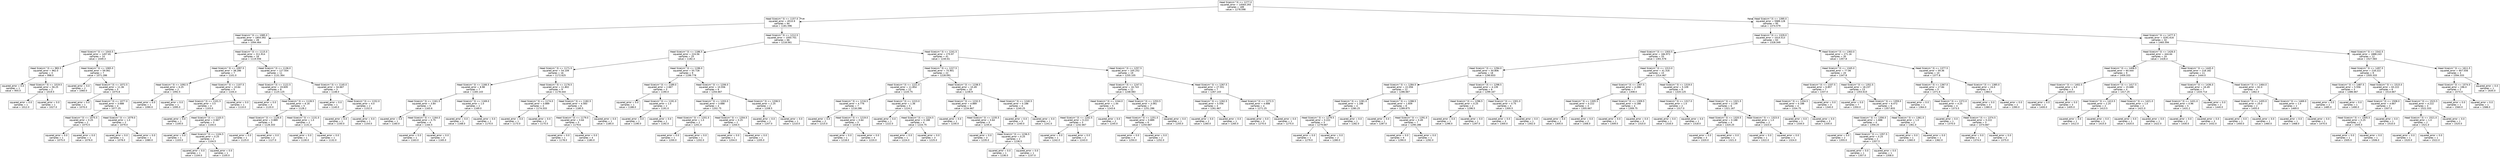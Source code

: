digraph Tree {
node [shape=box, fontname="helvetica"] ;
edge [fontname="helvetica"] ;
0 [label="Head Size(cm^3) <= 1277.0\nsquared_error = 14564.293\nsamples = 189\nvalue = 1278.598"] ;
1 [label="Head Size(cm^3) <= 1157.0\nsquared_error = 4510.9\nsamples = 94\nvalue = 1181.596"] ;
0 -> 1 [labeldistance=2.5, labelangle=45, headlabel="True"] ;
2 [label="Head Size(cm^3) <= 1085.0\nsquared_error = 1854.392\nsamples = 28\nvalue = 1094.464"] ;
1 -> 2 ;
3 [label="Head Size(cm^3) <= 1043.5\nsquared_error = 1457.81\nsamples = 10\nvalue = 1049.3"] ;
2 -> 3 ;
4 [label="Head Size(cm^3) <= 983.5\nsquared_error = 962.0\nsamples = 3\nvalue = 998.0"] ;
3 -> 4 ;
5 [label="squared_error = 0.0\nsamples = 1\nvalue = 955.0"] ;
4 -> 5 ;
6 [label="Head Size(cm^3) <= 1019.5\nsquared_error = 56.25\nsamples = 2\nvalue = 1019.5"] ;
4 -> 6 ;
7 [label="squared_error = 0.0\nsamples = 1\nvalue = 1012.0"] ;
6 -> 7 ;
8 [label="squared_error = 0.0\nsamples = 1\nvalue = 1027.0"] ;
6 -> 8 ;
9 [label="Head Size(cm^3) <= 1065.0\nsquared_error = 59.061\nsamples = 7\nvalue = 1071.286"] ;
3 -> 9 ;
10 [label="squared_error = 0.0\nsamples = 2\nvalue = 1060.0"] ;
9 -> 10 ;
11 [label="Head Size(cm^3) <= 1072.5\nsquared_error = 11.36\nsamples = 5\nvalue = 1075.8"] ;
9 -> 11 ;
12 [label="squared_error = 0.0\nsamples = 1\nvalue = 1070.0"] ;
11 -> 12 ;
13 [label="Head Size(cm^3) <= 1077.0\nsquared_error = 3.688\nsamples = 4\nvalue = 1077.25"] ;
11 -> 13 ;
14 [label="Head Size(cm^3) <= 1075.5\nsquared_error = 0.25\nsamples = 2\nvalue = 1075.5"] ;
13 -> 14 ;
15 [label="squared_error = 0.0\nsamples = 1\nvalue = 1075.0"] ;
14 -> 15 ;
16 [label="squared_error = 0.0\nsamples = 1\nvalue = 1076.0"] ;
14 -> 16 ;
17 [label="Head Size(cm^3) <= 1079.0\nsquared_error = 1.0\nsamples = 2\nvalue = 1079.0"] ;
13 -> 17 ;
18 [label="squared_error = 0.0\nsamples = 1\nvalue = 1078.0"] ;
17 -> 18 ;
19 [label="squared_error = 0.0\nsamples = 1\nvalue = 1080.0"] ;
17 -> 19 ;
20 [label="Head Size(cm^3) <= 1115.0\nsquared_error = 311.914\nsamples = 18\nvalue = 1119.556"] ;
2 -> 20 ;
21 [label="Head Size(cm^3) <= 1097.5\nsquared_error = 38.286\nsamples = 7\nvalue = 1101.0"] ;
20 -> 21 ;
22 [label="Head Size(cm^3) <= 1092.5\nsquared_error = 6.25\nsamples = 2\nvalue = 1092.5"] ;
21 -> 22 ;
23 [label="squared_error = 0.0\nsamples = 1\nvalue = 1090.0"] ;
22 -> 23 ;
24 [label="squared_error = 0.0\nsamples = 1\nvalue = 1095.0"] ;
22 -> 24 ;
25 [label="Head Size(cm^3) <= 1107.5\nsquared_error = 10.64\nsamples = 5\nvalue = 1104.4"] ;
21 -> 25 ;
26 [label="Head Size(cm^3) <= 1101.5\nsquared_error = 3.5\nsamples = 4\nvalue = 1103.0"] ;
25 -> 26 ;
27 [label="squared_error = 0.0\nsamples = 1\nvalue = 1100.0"] ;
26 -> 27 ;
28 [label="Head Size(cm^3) <= 1103.5\nsquared_error = 0.667\nsamples = 3\nvalue = 1104.0"] ;
26 -> 28 ;
29 [label="squared_error = 0.0\nsamples = 1\nvalue = 1103.0"] ;
28 -> 29 ;
30 [label="Head Size(cm^3) <= 1104.5\nsquared_error = 0.25\nsamples = 2\nvalue = 1104.5"] ;
28 -> 30 ;
31 [label="squared_error = 0.0\nsamples = 1\nvalue = 1104.0"] ;
30 -> 31 ;
32 [label="squared_error = 0.0\nsamples = 1\nvalue = 1105.0"] ;
30 -> 32 ;
33 [label="squared_error = 0.0\nsamples = 1\nvalue = 1110.0"] ;
25 -> 33 ;
34 [label="Head Size(cm^3) <= 1136.0\nsquared_error = 127.504\nsamples = 11\nvalue = 1131.364"] ;
20 -> 34 ;
35 [label="Head Size(cm^3) <= 1122.5\nsquared_error = 19.609\nsamples = 8\nvalue = 1125.125"] ;
34 -> 35 ;
36 [label="squared_error = 0.0\nsamples = 3\nvalue = 1120.0"] ;
35 -> 36 ;
37 [label="Head Size(cm^3) <= 1128.5\nsquared_error = 6.16\nsamples = 5\nvalue = 1128.2"] ;
35 -> 37 ;
38 [label="Head Size(cm^3) <= 1126.0\nsquared_error = 0.889\nsamples = 3\nvalue = 1126.333"] ;
37 -> 38 ;
39 [label="squared_error = 0.0\nsamples = 1\nvalue = 1125.0"] ;
38 -> 39 ;
40 [label="squared_error = 0.0\nsamples = 2\nvalue = 1127.0"] ;
38 -> 40 ;
41 [label="Head Size(cm^3) <= 1131.0\nsquared_error = 1.0\nsamples = 2\nvalue = 1131.0"] ;
37 -> 41 ;
42 [label="squared_error = 0.0\nsamples = 1\nvalue = 1130.0"] ;
41 -> 42 ;
43 [label="squared_error = 0.0\nsamples = 1\nvalue = 1132.0"] ;
41 -> 43 ;
44 [label="Head Size(cm^3) <= 1145.0\nsquared_error = 34.667\nsamples = 3\nvalue = 1148.0"] ;
34 -> 44 ;
45 [label="squared_error = 0.0\nsamples = 1\nvalue = 1140.0"] ;
44 -> 45 ;
46 [label="Head Size(cm^3) <= 1152.0\nsquared_error = 4.0\nsamples = 2\nvalue = 1152.0"] ;
44 -> 46 ;
47 [label="squared_error = 0.0\nsamples = 1\nvalue = 1150.0"] ;
46 -> 47 ;
48 [label="squared_error = 0.0\nsamples = 1\nvalue = 1154.0"] ;
46 -> 48 ;
49 [label="Head Size(cm^3) <= 1212.5\nsquared_error = 1050.701\nsamples = 66\nvalue = 1218.561"] ;
1 -> 49 ;
50 [label="Head Size(cm^3) <= 1186.5\nsquared_error = 224.56\nsamples = 25\nvalue = 1182.4"] ;
49 -> 50 ;
51 [label="Head Size(cm^3) <= 1171.5\nsquared_error = 54.109\nsamples = 16\nvalue = 1172.625"] ;
50 -> 51 ;
52 [label="Head Size(cm^3) <= 1166.5\nsquared_error = 8.98\nsamples = 7\nvalue = 1165.143"] ;
51 -> 52 ;
53 [label="Head Size(cm^3) <= 1161.5\nsquared_error = 3.84\nsamples = 5\nvalue = 1163.6"] ;
52 -> 53 ;
54 [label="squared_error = 0.0\nsamples = 1\nvalue = 1160.0"] ;
53 -> 54 ;
55 [label="Head Size(cm^3) <= 1164.0\nsquared_error = 0.75\nsamples = 4\nvalue = 1164.5"] ;
53 -> 55 ;
56 [label="squared_error = 0.0\nsamples = 1\nvalue = 1163.0"] ;
55 -> 56 ;
57 [label="squared_error = 0.0\nsamples = 3\nvalue = 1165.0"] ;
55 -> 57 ;
58 [label="Head Size(cm^3) <= 1169.0\nsquared_error = 1.0\nsamples = 2\nvalue = 1169.0"] ;
52 -> 58 ;
59 [label="squared_error = 0.0\nsamples = 1\nvalue = 1168.0"] ;
58 -> 59 ;
60 [label="squared_error = 0.0\nsamples = 1\nvalue = 1170.0"] ;
58 -> 60 ;
61 [label="Head Size(cm^3) <= 1176.5\nsquared_error = 11.802\nsamples = 9\nvalue = 1178.444"] ;
51 -> 61 ;
62 [label="Head Size(cm^3) <= 1174.0\nsquared_error = 0.889\nsamples = 3\nvalue = 1174.333"] ;
61 -> 62 ;
63 [label="squared_error = 0.0\nsamples = 1\nvalue = 1173.0"] ;
62 -> 63 ;
64 [label="squared_error = 0.0\nsamples = 2\nvalue = 1175.0"] ;
62 -> 64 ;
65 [label="Head Size(cm^3) <= 1182.5\nsquared_error = 4.583\nsamples = 6\nvalue = 1180.5"] ;
61 -> 65 ;
66 [label="Head Size(cm^3) <= 1179.0\nsquared_error = 0.64\nsamples = 5\nvalue = 1179.6"] ;
65 -> 66 ;
67 [label="squared_error = 0.0\nsamples = 1\nvalue = 1178.0"] ;
66 -> 67 ;
68 [label="squared_error = 0.0\nsamples = 4\nvalue = 1180.0"] ;
66 -> 68 ;
69 [label="squared_error = 0.0\nsamples = 1\nvalue = 1185.0"] ;
65 -> 69 ;
70 [label="Head Size(cm^3) <= 1196.0\nsquared_error = 55.728\nsamples = 9\nvalue = 1199.778"] ;
50 -> 70 ;
71 [label="Head Size(cm^3) <= 1189.0\nsquared_error = 2.667\nsamples = 3\nvalue = 1190.0"] ;
70 -> 71 ;
72 [label="squared_error = 0.0\nsamples = 1\nvalue = 1188.0"] ;
71 -> 72 ;
73 [label="Head Size(cm^3) <= 1191.0\nsquared_error = 1.0\nsamples = 2\nvalue = 1191.0"] ;
71 -> 73 ;
74 [label="squared_error = 0.0\nsamples = 1\nvalue = 1190.0"] ;
73 -> 74 ;
75 [label="squared_error = 0.0\nsamples = 1\nvalue = 1192.0"] ;
73 -> 75 ;
76 [label="Head Size(cm^3) <= 1206.0\nsquared_error = 10.556\nsamples = 6\nvalue = 1204.667"] ;
70 -> 76 ;
77 [label="Head Size(cm^3) <= 1203.0\nsquared_error = 3.688\nsamples = 4\nvalue = 1202.75"] ;
76 -> 77 ;
78 [label="Head Size(cm^3) <= 1201.0\nsquared_error = 1.0\nsamples = 2\nvalue = 1201.0"] ;
77 -> 78 ;
79 [label="squared_error = 0.0\nsamples = 1\nvalue = 1200.0"] ;
78 -> 79 ;
80 [label="squared_error = 0.0\nsamples = 1\nvalue = 1202.0"] ;
78 -> 80 ;
81 [label="Head Size(cm^3) <= 1204.5\nsquared_error = 0.25\nsamples = 2\nvalue = 1204.5"] ;
77 -> 81 ;
82 [label="squared_error = 0.0\nsamples = 1\nvalue = 1204.0"] ;
81 -> 82 ;
83 [label="squared_error = 0.0\nsamples = 1\nvalue = 1205.0"] ;
81 -> 83 ;
84 [label="Head Size(cm^3) <= 1208.5\nsquared_error = 2.25\nsamples = 2\nvalue = 1208.5"] ;
76 -> 84 ;
85 [label="squared_error = 0.0\nsamples = 1\nvalue = 1207.0"] ;
84 -> 85 ;
86 [label="squared_error = 0.0\nsamples = 1\nvalue = 1210.0"] ;
84 -> 86 ;
87 [label="Head Size(cm^3) <= 1241.5\nsquared_error = 270.97\nsamples = 41\nvalue = 1240.61"] ;
49 -> 87 ;
88 [label="Head Size(cm^3) <= 1227.5\nsquared_error = 75.901\nsamples = 22\nvalue = 1228.091"] ;
87 -> 88 ;
89 [label="Head Size(cm^3) <= 1221.0\nsquared_error = 11.854\nsamples = 12\nvalue = 1220.75"] ;
88 -> 89 ;
90 [label="Head Size(cm^3) <= 1216.5\nsquared_error = 4.776\nsamples = 7\nvalue = 1218.286"] ;
89 -> 90 ;
91 [label="squared_error = 0.0\nsamples = 2\nvalue = 1215.0"] ;
90 -> 91 ;
92 [label="Head Size(cm^3) <= 1219.0\nsquared_error = 0.64\nsamples = 5\nvalue = 1219.6"] ;
90 -> 92 ;
93 [label="squared_error = 0.0\nsamples = 1\nvalue = 1218.0"] ;
92 -> 93 ;
94 [label="squared_error = 0.0\nsamples = 4\nvalue = 1220.0"] ;
92 -> 94 ;
95 [label="Head Size(cm^3) <= 1223.0\nsquared_error = 1.36\nsamples = 5\nvalue = 1224.2"] ;
89 -> 95 ;
96 [label="squared_error = 0.0\nsamples = 1\nvalue = 1222.0"] ;
95 -> 96 ;
97 [label="Head Size(cm^3) <= 1224.5\nsquared_error = 0.188\nsamples = 4\nvalue = 1224.75"] ;
95 -> 97 ;
98 [label="squared_error = 0.0\nsamples = 1\nvalue = 1224.0"] ;
97 -> 98 ;
99 [label="squared_error = 0.0\nsamples = 3\nvalue = 1225.0"] ;
97 -> 99 ;
100 [label="Head Size(cm^3) <= 1238.5\nsquared_error = 10.49\nsamples = 10\nvalue = 1236.9"] ;
88 -> 100 ;
101 [label="Head Size(cm^3) <= 1232.5\nsquared_error = 4.889\nsamples = 6\nvalue = 1234.667"] ;
100 -> 101 ;
102 [label="squared_error = 0.0\nsamples = 1\nvalue = 1230.0"] ;
101 -> 102 ;
103 [label="Head Size(cm^3) <= 1235.5\nsquared_error = 0.64\nsamples = 5\nvalue = 1235.6"] ;
101 -> 103 ;
104 [label="squared_error = 0.0\nsamples = 3\nvalue = 1235.0"] ;
103 -> 104 ;
105 [label="Head Size(cm^3) <= 1236.5\nsquared_error = 0.25\nsamples = 2\nvalue = 1236.5"] ;
103 -> 105 ;
106 [label="squared_error = 0.0\nsamples = 1\nvalue = 1236.0"] ;
105 -> 106 ;
107 [label="squared_error = 0.0\nsamples = 1\nvalue = 1237.0"] ;
105 -> 107 ;
108 [label="Head Size(cm^3) <= 1240.5\nsquared_error = 0.188\nsamples = 4\nvalue = 1240.25"] ;
100 -> 108 ;
109 [label="squared_error = 0.0\nsamples = 3\nvalue = 1240.0"] ;
108 -> 109 ;
110 [label="squared_error = 0.0\nsamples = 1\nvalue = 1241.0"] ;
108 -> 110 ;
111 [label="Head Size(cm^3) <= 1257.5\nsquared_error = 105.252\nsamples = 19\nvalue = 1255.105"] ;
87 -> 111 ;
112 [label="Head Size(cm^3) <= 1247.5\nsquared_error = 16.743\nsamples = 12\nvalue = 1248.083"] ;
111 -> 112 ;
113 [label="Head Size(cm^3) <= 1244.0\nsquared_error = 1.44\nsamples = 5\nvalue = 1243.6"] ;
112 -> 113 ;
114 [label="Head Size(cm^3) <= 1242.5\nsquared_error = 0.222\nsamples = 3\nvalue = 1242.667"] ;
113 -> 114 ;
115 [label="squared_error = 0.0\nsamples = 1\nvalue = 1242.0"] ;
114 -> 115 ;
116 [label="squared_error = 0.0\nsamples = 2\nvalue = 1243.0"] ;
114 -> 116 ;
117 [label="squared_error = 0.0\nsamples = 2\nvalue = 1245.0"] ;
113 -> 117 ;
118 [label="Head Size(cm^3) <= 1253.5\nsquared_error = 3.061\nsamples = 7\nvalue = 1251.286"] ;
112 -> 118 ;
119 [label="Head Size(cm^3) <= 1251.0\nsquared_error = 0.889\nsamples = 6\nvalue = 1250.667"] ;
118 -> 119 ;
120 [label="squared_error = 0.0\nsamples = 4\nvalue = 1250.0"] ;
119 -> 120 ;
121 [label="squared_error = 0.0\nsamples = 2\nvalue = 1252.0"] ;
119 -> 121 ;
122 [label="squared_error = 0.0\nsamples = 1\nvalue = 1255.0"] ;
118 -> 122 ;
123 [label="Head Size(cm^3) <= 1267.5\nsquared_error = 27.551\nsamples = 7\nvalue = 1267.143"] ;
111 -> 123 ;
124 [label="Head Size(cm^3) <= 1262.5\nsquared_error = 5.556\nsamples = 3\nvalue = 1261.667"] ;
123 -> 124 ;
125 [label="squared_error = 0.0\nsamples = 2\nvalue = 1260.0"] ;
124 -> 125 ;
126 [label="squared_error = 0.0\nsamples = 1\nvalue = 1265.0"] ;
124 -> 126 ;
127 [label="Head Size(cm^3) <= 1272.5\nsquared_error = 4.688\nsamples = 4\nvalue = 1271.25"] ;
123 -> 127 ;
128 [label="squared_error = 0.0\nsamples = 3\nvalue = 1270.0"] ;
127 -> 128 ;
129 [label="squared_error = 0.0\nsamples = 1\nvalue = 1275.0"] ;
127 -> 129 ;
130 [label="Head Size(cm^3) <= 1395.0\nsquared_error = 5989.128\nsamples = 95\nvalue = 1374.579"] ;
0 -> 130 [labeldistance=2.5, labelangle=-45, headlabel="False"] ;
131 [label="Head Size(cm^3) <= 1329.0\nsquared_error = 1014.513\nsamples = 63\nvalue = 1328.349"] ;
130 -> 131 ;
132 [label="Head Size(cm^3) <= 1303.5\nsquared_error = 184.972\nsamples = 33\nvalue = 1301.576"] ;
131 -> 132 ;
133 [label="Head Size(cm^3) <= 1294.0\nsquared_error = 50.806\nsamples = 18\nvalue = 1290.833"] ;
132 -> 133 ;
134 [label="Head Size(cm^3) <= 1284.5\nsquared_error = 22.056\nsamples = 12\nvalue = 1286.667"] ;
133 -> 134 ;
135 [label="Head Size(cm^3) <= 1281.0\nsquared_error = 1.188\nsamples = 4\nvalue = 1280.25"] ;
134 -> 135 ;
136 [label="Head Size(cm^3) <= 1279.5\nsquared_error = 0.222\nsamples = 3\nvalue = 1279.667"] ;
135 -> 136 ;
137 [label="squared_error = 0.0\nsamples = 1\nvalue = 1279.0"] ;
136 -> 137 ;
138 [label="squared_error = 0.0\nsamples = 2\nvalue = 1280.0"] ;
136 -> 138 ;
139 [label="squared_error = 0.0\nsamples = 1\nvalue = 1282.0"] ;
135 -> 139 ;
140 [label="Head Size(cm^3) <= 1288.5\nsquared_error = 1.609\nsamples = 8\nvalue = 1289.875"] ;
134 -> 140 ;
141 [label="squared_error = 0.0\nsamples = 1\nvalue = 1287.0"] ;
140 -> 141 ;
142 [label="Head Size(cm^3) <= 1291.0\nsquared_error = 0.49\nsamples = 7\nvalue = 1290.286"] ;
140 -> 142 ;
143 [label="squared_error = 0.0\nsamples = 6\nvalue = 1290.0"] ;
142 -> 143 ;
144 [label="squared_error = 0.0\nsamples = 1\nvalue = 1292.0"] ;
142 -> 144 ;
145 [label="Head Size(cm^3) <= 1298.5\nsquared_error = 4.139\nsamples = 6\nvalue = 1299.167"] ;
133 -> 145 ;
146 [label="Head Size(cm^3) <= 1296.5\nsquared_error = 0.25\nsamples = 2\nvalue = 1296.5"] ;
145 -> 146 ;
147 [label="squared_error = 0.0\nsamples = 1\nvalue = 1296.0"] ;
146 -> 147 ;
148 [label="squared_error = 0.0\nsamples = 1\nvalue = 1297.0"] ;
146 -> 148 ;
149 [label="Head Size(cm^3) <= 1301.0\nsquared_error = 0.75\nsamples = 4\nvalue = 1300.5"] ;
145 -> 149 ;
150 [label="squared_error = 0.0\nsamples = 3\nvalue = 1300.0"] ;
149 -> 150 ;
151 [label="squared_error = 0.0\nsamples = 1\nvalue = 1302.0"] ;
149 -> 151 ;
152 [label="Head Size(cm^3) <= 1313.0\nsquared_error = 41.316\nsamples = 15\nvalue = 1314.467"] ;
132 -> 152 ;
153 [label="Head Size(cm^3) <= 1307.5\nsquared_error = 4.286\nsamples = 7\nvalue = 1308.0"] ;
152 -> 153 ;
154 [label="Head Size(cm^3) <= 1305.5\nsquared_error = 0.222\nsamples = 3\nvalue = 1305.667"] ;
153 -> 154 ;
155 [label="squared_error = 0.0\nsamples = 1\nvalue = 1305.0"] ;
154 -> 155 ;
156 [label="squared_error = 0.0\nsamples = 2\nvalue = 1306.0"] ;
154 -> 156 ;
157 [label="Head Size(cm^3) <= 1309.5\nsquared_error = 0.188\nsamples = 4\nvalue = 1309.75"] ;
153 -> 157 ;
158 [label="squared_error = 0.0\nsamples = 1\nvalue = 1309.0"] ;
157 -> 158 ;
159 [label="squared_error = 0.0\nsamples = 3\nvalue = 1310.0"] ;
157 -> 159 ;
160 [label="Head Size(cm^3) <= 1319.0\nsquared_error = 5.109\nsamples = 8\nvalue = 1320.125"] ;
152 -> 160 ;
161 [label="Head Size(cm^3) <= 1317.0\nsquared_error = 1.0\nsamples = 2\nvalue = 1317.0"] ;
160 -> 161 ;
162 [label="squared_error = 0.0\nsamples = 1\nvalue = 1316.0"] ;
161 -> 162 ;
163 [label="squared_error = 0.0\nsamples = 1\nvalue = 1318.0"] ;
161 -> 163 ;
164 [label="Head Size(cm^3) <= 1321.5\nsquared_error = 2.139\nsamples = 6\nvalue = 1321.167"] ;
160 -> 164 ;
165 [label="Head Size(cm^3) <= 1320.5\nsquared_error = 0.188\nsamples = 4\nvalue = 1320.25"] ;
164 -> 165 ;
166 [label="squared_error = 0.0\nsamples = 3\nvalue = 1320.0"] ;
165 -> 166 ;
167 [label="squared_error = 0.0\nsamples = 1\nvalue = 1321.0"] ;
165 -> 167 ;
168 [label="Head Size(cm^3) <= 1323.0\nsquared_error = 1.0\nsamples = 2\nvalue = 1323.0"] ;
164 -> 168 ;
169 [label="squared_error = 0.0\nsamples = 1\nvalue = 1322.0"] ;
168 -> 169 ;
170 [label="squared_error = 0.0\nsamples = 1\nvalue = 1324.0"] ;
168 -> 170 ;
171 [label="Head Size(cm^3) <= 1363.0\nsquared_error = 271.16\nsamples = 30\nvalue = 1357.8"] ;
131 -> 171 ;
172 [label="Head Size(cm^3) <= 1345.0\nsquared_error = 77.06\nsamples = 20\nvalue = 1347.8"] ;
171 -> 172 ;
173 [label="Head Size(cm^3) <= 1337.5\nsquared_error = 6.857\nsamples = 7\nvalue = 1337.0"] ;
172 -> 173 ;
174 [label="Head Size(cm^3) <= 1334.5\nsquared_error = 0.188\nsamples = 4\nvalue = 1334.75"] ;
173 -> 174 ;
175 [label="squared_error = 0.0\nsamples = 1\nvalue = 1334.0"] ;
174 -> 175 ;
176 [label="squared_error = 0.0\nsamples = 3\nvalue = 1335.0"] ;
174 -> 176 ;
177 [label="squared_error = 0.0\nsamples = 3\nvalue = 1340.0"] ;
173 -> 177 ;
178 [label="Head Size(cm^3) <= 1352.5\nsquared_error = 18.237\nsamples = 13\nvalue = 1353.615"] ;
172 -> 178 ;
179 [label="squared_error = 0.0\nsamples = 7\nvalue = 1350.0"] ;
178 -> 179 ;
180 [label="Head Size(cm^3) <= 1359.0\nsquared_error = 6.472\nsamples = 6\nvalue = 1357.833"] ;
178 -> 180 ;
181 [label="Head Size(cm^3) <= 1356.0\nsquared_error = 1.688\nsamples = 4\nvalue = 1356.25"] ;
180 -> 181 ;
182 [label="squared_error = 0.0\nsamples = 2\nvalue = 1355.0"] ;
181 -> 182 ;
183 [label="Head Size(cm^3) <= 1357.5\nsquared_error = 0.25\nsamples = 2\nvalue = 1357.5"] ;
181 -> 183 ;
184 [label="squared_error = 0.0\nsamples = 1\nvalue = 1357.0"] ;
183 -> 184 ;
185 [label="squared_error = 0.0\nsamples = 1\nvalue = 1358.0"] ;
183 -> 185 ;
186 [label="Head Size(cm^3) <= 1361.0\nsquared_error = 1.0\nsamples = 2\nvalue = 1361.0"] ;
180 -> 186 ;
187 [label="squared_error = 0.0\nsamples = 1\nvalue = 1360.0"] ;
186 -> 187 ;
188 [label="squared_error = 0.0\nsamples = 1\nvalue = 1362.0"] ;
186 -> 188 ;
189 [label="Head Size(cm^3) <= 1377.5\nsquared_error = 59.36\nsamples = 10\nvalue = 1377.8"] ;
171 -> 189 ;
190 [label="Head Size(cm^3) <= 1367.0\nsquared_error = 17.84\nsamples = 5\nvalue = 1371.6"] ;
189 -> 190 ;
191 [label="squared_error = 0.0\nsamples = 1\nvalue = 1364.0"] ;
190 -> 191 ;
192 [label="Head Size(cm^3) <= 1372.0\nsquared_error = 4.25\nsamples = 4\nvalue = 1373.5"] ;
190 -> 192 ;
193 [label="squared_error = 0.0\nsamples = 1\nvalue = 1370.0"] ;
192 -> 193 ;
194 [label="Head Size(cm^3) <= 1374.5\nsquared_error = 0.222\nsamples = 3\nvalue = 1374.667"] ;
192 -> 194 ;
195 [label="squared_error = 0.0\nsamples = 1\nvalue = 1374.0"] ;
194 -> 195 ;
196 [label="squared_error = 0.0\nsamples = 2\nvalue = 1375.0"] ;
194 -> 196 ;
197 [label="Head Size(cm^3) <= 1385.0\nsquared_error = 24.0\nsamples = 5\nvalue = 1384.0"] ;
189 -> 197 ;
198 [label="squared_error = 0.0\nsamples = 3\nvalue = 1380.0"] ;
197 -> 198 ;
199 [label="squared_error = 0.0\nsamples = 2\nvalue = 1390.0"] ;
197 -> 199 ;
200 [label="Head Size(cm^3) <= 1477.5\nsquared_error = 3291.616\nsamples = 32\nvalue = 1465.594"] ;
130 -> 200 ;
201 [label="Head Size(cm^3) <= 1426.0\nsquared_error = 444.64\nsamples = 20\nvalue = 1428.4"] ;
200 -> 201 ;
202 [label="Head Size(cm^3) <= 1408.5\nsquared_error = 60.444\nsamples = 9\nvalue = 1409.333"] ;
201 -> 202 ;
203 [label="Head Size(cm^3) <= 1402.5\nsquared_error = 6.0\nsamples = 5\nvalue = 1403.0"] ;
202 -> 203 ;
204 [label="squared_error = 0.0\nsamples = 2\nvalue = 1400.0"] ;
203 -> 204 ;
205 [label="squared_error = 0.0\nsamples = 3\nvalue = 1405.0"] ;
203 -> 205 ;
206 [label="Head Size(cm^3) <= 1417.5\nsquared_error = 15.688\nsamples = 4\nvalue = 1417.25"] ;
202 -> 206 ;
207 [label="Head Size(cm^3) <= 1413.5\nsquared_error = 2.25\nsamples = 2\nvalue = 1413.5"] ;
206 -> 207 ;
208 [label="squared_error = 0.0\nsamples = 1\nvalue = 1412.0"] ;
207 -> 208 ;
209 [label="squared_error = 0.0\nsamples = 1\nvalue = 1415.0"] ;
207 -> 209 ;
210 [label="Head Size(cm^3) <= 1421.0\nsquared_error = 1.0\nsamples = 2\nvalue = 1421.0"] ;
206 -> 210 ;
211 [label="squared_error = 0.0\nsamples = 1\nvalue = 1420.0"] ;
210 -> 211 ;
212 [label="squared_error = 0.0\nsamples = 1\nvalue = 1422.0"] ;
210 -> 212 ;
213 [label="Head Size(cm^3) <= 1445.0\nsquared_error = 218.182\nsamples = 11\nvalue = 1444.0"] ;
201 -> 213 ;
214 [label="Head Size(cm^3) <= 1436.0\nsquared_error = 16.49\nsamples = 7\nvalue = 1433.714"] ;
213 -> 214 ;
215 [label="Head Size(cm^3) <= 1431.0\nsquared_error = 0.96\nsamples = 5\nvalue = 1431.2"] ;
214 -> 215 ;
216 [label="squared_error = 0.0\nsamples = 2\nvalue = 1430.0"] ;
215 -> 216 ;
217 [label="squared_error = 0.0\nsamples = 3\nvalue = 1432.0"] ;
215 -> 217 ;
218 [label="squared_error = 0.0\nsamples = 2\nvalue = 1440.0"] ;
214 -> 218 ;
219 [label="Head Size(cm^3) <= 1464.0\nsquared_error = 62.0\nsamples = 4\nvalue = 1462.0"] ;
213 -> 219 ;
220 [label="Head Size(cm^3) <= 1455.0\nsquared_error = 25.0\nsamples = 2\nvalue = 1455.0"] ;
219 -> 220 ;
221 [label="squared_error = 0.0\nsamples = 1\nvalue = 1450.0"] ;
220 -> 221 ;
222 [label="squared_error = 0.0\nsamples = 1\nvalue = 1460.0"] ;
220 -> 222 ;
223 [label="Head Size(cm^3) <= 1469.0\nsquared_error = 1.0\nsamples = 2\nvalue = 1469.0"] ;
219 -> 223 ;
224 [label="squared_error = 0.0\nsamples = 1\nvalue = 1468.0"] ;
223 -> 224 ;
225 [label="squared_error = 0.0\nsamples = 1\nvalue = 1470.0"] ;
223 -> 225 ;
226 [label="Head Size(cm^3) <= 1542.5\nsquared_error = 1888.243\nsamples = 12\nvalue = 1527.583"] ;
200 -> 226 ;
227 [label="Head Size(cm^3) <= 1497.5\nsquared_error = 218.222\nsamples = 9\nvalue = 1505.333"] ;
226 -> 227 ;
228 [label="Head Size(cm^3) <= 1487.5\nsquared_error = 5.556\nsamples = 3\nvalue = 1486.667"] ;
227 -> 228 ;
229 [label="squared_error = 0.0\nsamples = 2\nvalue = 1485.0"] ;
228 -> 229 ;
230 [label="squared_error = 0.0\nsamples = 1\nvalue = 1490.0"] ;
228 -> 230 ;
231 [label="Head Size(cm^3) <= 1515.0\nsquared_error = 63.222\nsamples = 6\nvalue = 1514.667"] ;
227 -> 231 ;
232 [label="Head Size(cm^3) <= 1508.0\nsquared_error = 4.667\nsamples = 3\nvalue = 1507.0"] ;
231 -> 232 ;
233 [label="Head Size(cm^3) <= 1505.5\nsquared_error = 0.25\nsamples = 2\nvalue = 1505.5"] ;
232 -> 233 ;
234 [label="squared_error = 0.0\nsamples = 1\nvalue = 1505.0"] ;
233 -> 234 ;
235 [label="squared_error = 0.0\nsamples = 1\nvalue = 1506.0"] ;
233 -> 235 ;
236 [label="squared_error = 0.0\nsamples = 1\nvalue = 1510.0"] ;
232 -> 236 ;
237 [label="Head Size(cm^3) <= 1523.5\nsquared_error = 4.222\nsamples = 3\nvalue = 1522.333"] ;
231 -> 237 ;
238 [label="Head Size(cm^3) <= 1521.0\nsquared_error = 1.0\nsamples = 2\nvalue = 1521.0"] ;
237 -> 238 ;
239 [label="squared_error = 0.0\nsamples = 1\nvalue = 1520.0"] ;
238 -> 239 ;
240 [label="squared_error = 0.0\nsamples = 1\nvalue = 1522.0"] ;
238 -> 240 ;
241 [label="squared_error = 0.0\nsamples = 1\nvalue = 1525.0"] ;
237 -> 241 ;
242 [label="Head Size(cm^3) <= 1611.5\nsquared_error = 957.556\nsamples = 3\nvalue = 1594.333"] ;
226 -> 242 ;
243 [label="Head Size(cm^3) <= 1574.0\nsquared_error = 196.0\nsamples = 2\nvalue = 1574.0"] ;
242 -> 243 ;
244 [label="squared_error = 0.0\nsamples = 1\nvalue = 1560.0"] ;
243 -> 244 ;
245 [label="squared_error = 0.0\nsamples = 1\nvalue = 1588.0"] ;
243 -> 245 ;
246 [label="squared_error = 0.0\nsamples = 1\nvalue = 1635.0"] ;
242 -> 246 ;
}